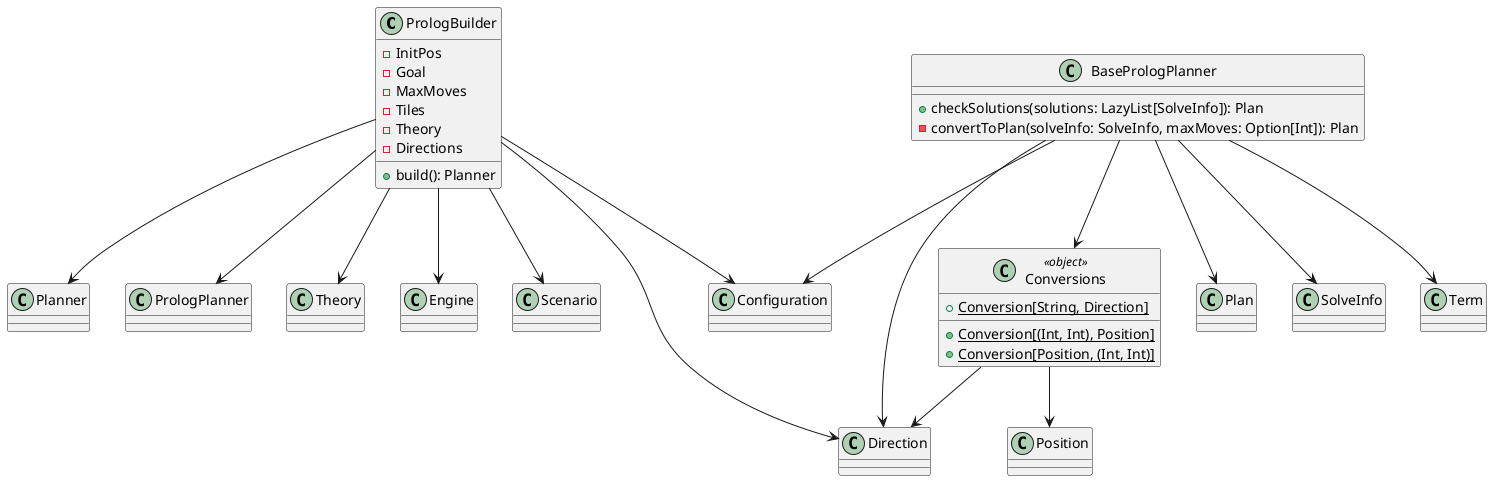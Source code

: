 @startuml
' ========== CLASSI PRINCIPALI ==========
class PrologBuilder {
  +build(): Planner
  -InitPos
  -Goal
  -MaxMoves
  -Tiles
  -Theory
  -Directions
}

class BasePrologPlanner {
  +checkSolutions(solutions: LazyList[SolveInfo]): Plan
  -convertToPlan(solveInfo: SolveInfo, maxMoves: Option[Int]): Plan
}

class Conversions <<object>> {
  {static} +Conversion[String, Direction]
  {static} +Conversion[(Int, Int), Position]
  {static} +Conversion[Position, (Int, Int)]
}

' ========== RELAZIONI ==========
PrologBuilder --> Planner
PrologBuilder --> Configuration
PrologBuilder --> PrologPlanner
PrologBuilder --> Theory
PrologBuilder --> Engine
PrologBuilder --> Scenario
PrologBuilder --> Direction

BasePrologPlanner --> Configuration
BasePrologPlanner --> Plan
BasePrologPlanner --> SolveInfo
BasePrologPlanner --> Term
BasePrologPlanner --> Direction
BasePrologPlanner --> Conversions

Conversions --> Direction
Conversions --> Position
@enduml
